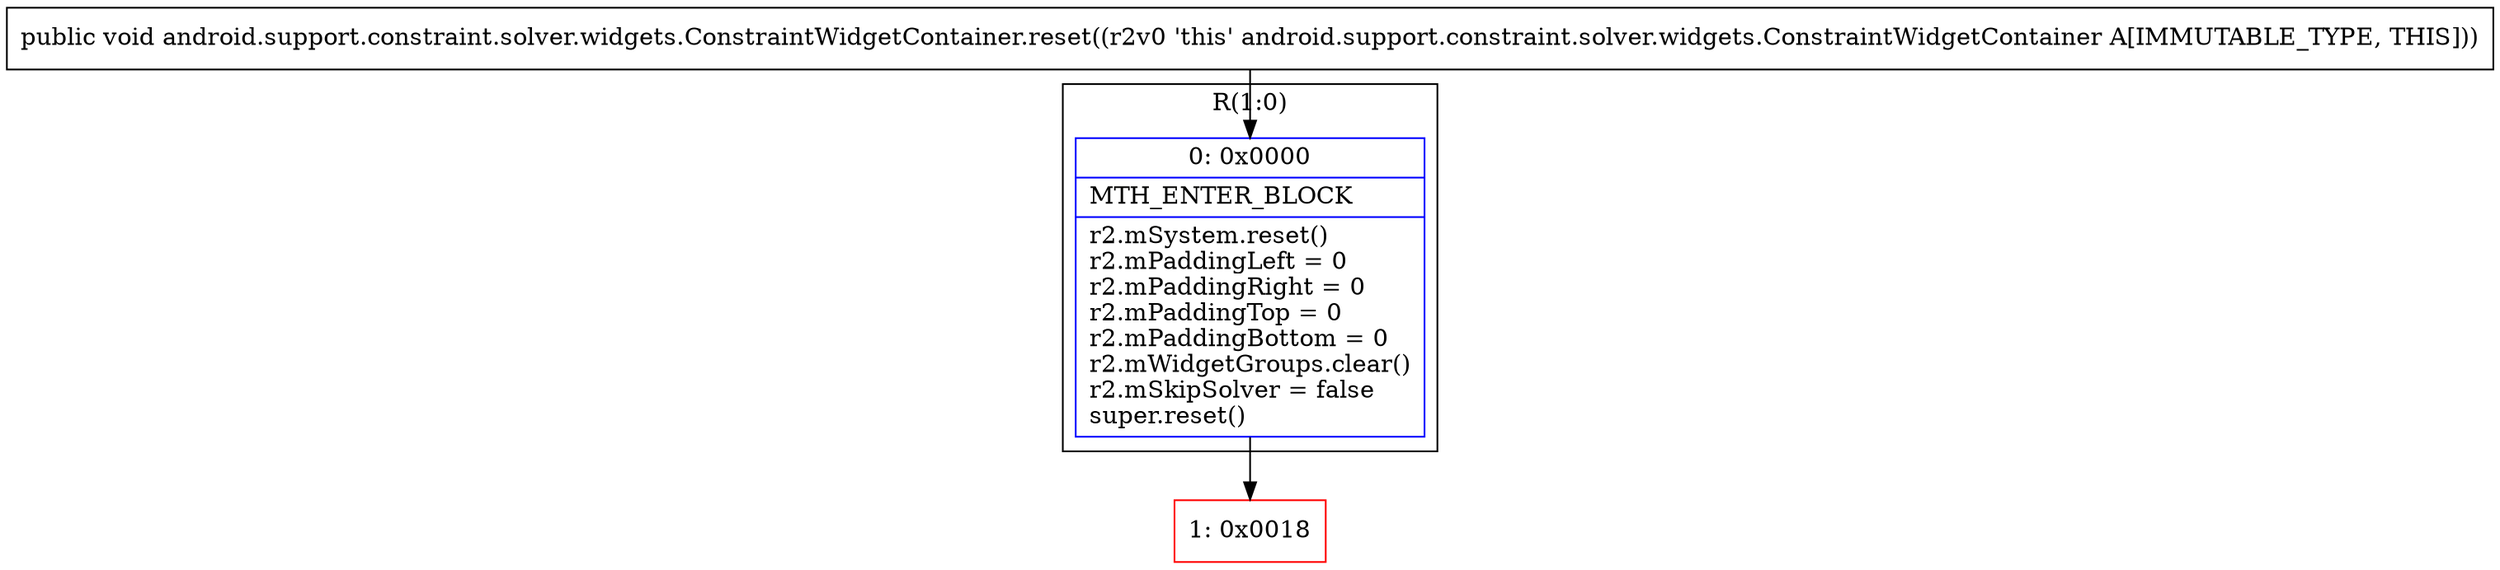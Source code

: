 digraph "CFG forandroid.support.constraint.solver.widgets.ConstraintWidgetContainer.reset()V" {
subgraph cluster_Region_1051812546 {
label = "R(1:0)";
node [shape=record,color=blue];
Node_0 [shape=record,label="{0\:\ 0x0000|MTH_ENTER_BLOCK\l|r2.mSystem.reset()\lr2.mPaddingLeft = 0\lr2.mPaddingRight = 0\lr2.mPaddingTop = 0\lr2.mPaddingBottom = 0\lr2.mWidgetGroups.clear()\lr2.mSkipSolver = false\lsuper.reset()\l}"];
}
Node_1 [shape=record,color=red,label="{1\:\ 0x0018}"];
MethodNode[shape=record,label="{public void android.support.constraint.solver.widgets.ConstraintWidgetContainer.reset((r2v0 'this' android.support.constraint.solver.widgets.ConstraintWidgetContainer A[IMMUTABLE_TYPE, THIS])) }"];
MethodNode -> Node_0;
Node_0 -> Node_1;
}

